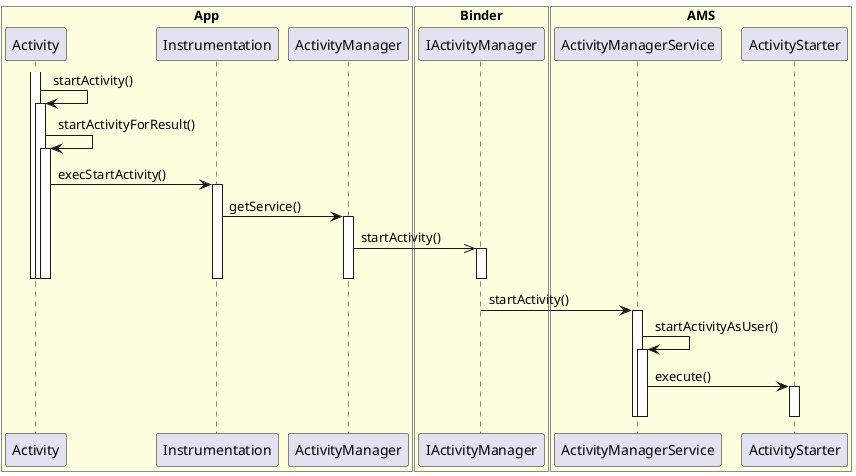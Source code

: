 @startuml

box "App" #LightYellow
participant Activity
participant Instrumentation
participant ActivityManager
end box

box "Binder" #LightYellow
participant IActivityManager
end box

box "AMS" #LightYellow
participant ActivityManagerService
participant ActivityStarter
end box


activate Activity
Activity -> Activity: startActivity()
activate Activity
Activity -> Activity: startActivityForResult()
activate Activity
Activity -> Instrumentation: execStartActivity()
activate Instrumentation
Instrumentation -> ActivityManager: getService()
activate ActivityManager
ActivityManager ->> IActivityManager: startActivity()
activate IActivityManager
deactivate IActivityManager
deactivate ActivityManager
deactivate Instrumentation
deactivate Activity
deactivate Activity
deactivate Activity
deactivate Activity

IActivityManager -> ActivityManagerService: startActivity()
activate ActivityManagerService
ActivityManagerService -> ActivityManagerService: startActivityAsUser()
activate ActivityManagerService
ActivityManagerService -> ActivityStarter: execute()
activate ActivityStarter
deactivate ActivityStarter
deactivate ActivityManagerService
deactivate ActivityManagerService


@enduml